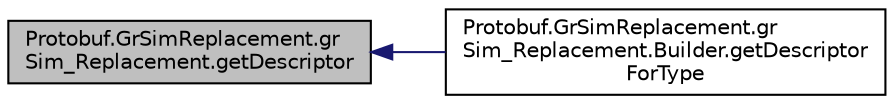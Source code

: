 digraph "Protobuf.GrSimReplacement.grSim_Replacement.getDescriptor"
{
 // INTERACTIVE_SVG=YES
  edge [fontname="Helvetica",fontsize="10",labelfontname="Helvetica",labelfontsize="10"];
  node [fontname="Helvetica",fontsize="10",shape=record];
  rankdir="LR";
  Node1 [label="Protobuf.GrSimReplacement.gr\lSim_Replacement.getDescriptor",height=0.2,width=0.4,color="black", fillcolor="grey75", style="filled", fontcolor="black"];
  Node1 -> Node2 [dir="back",color="midnightblue",fontsize="10",style="solid",fontname="Helvetica"];
  Node2 [label="Protobuf.GrSimReplacement.gr\lSim_Replacement.Builder.getDescriptor\lForType",height=0.2,width=0.4,color="black", fillcolor="white", style="filled",URL="$de/d78/class_protobuf_1_1_gr_sim_replacement_1_1gr_sim___replacement_1_1_builder.html#a35071109be9d12f8b8e549feb80ddef5"];
}

